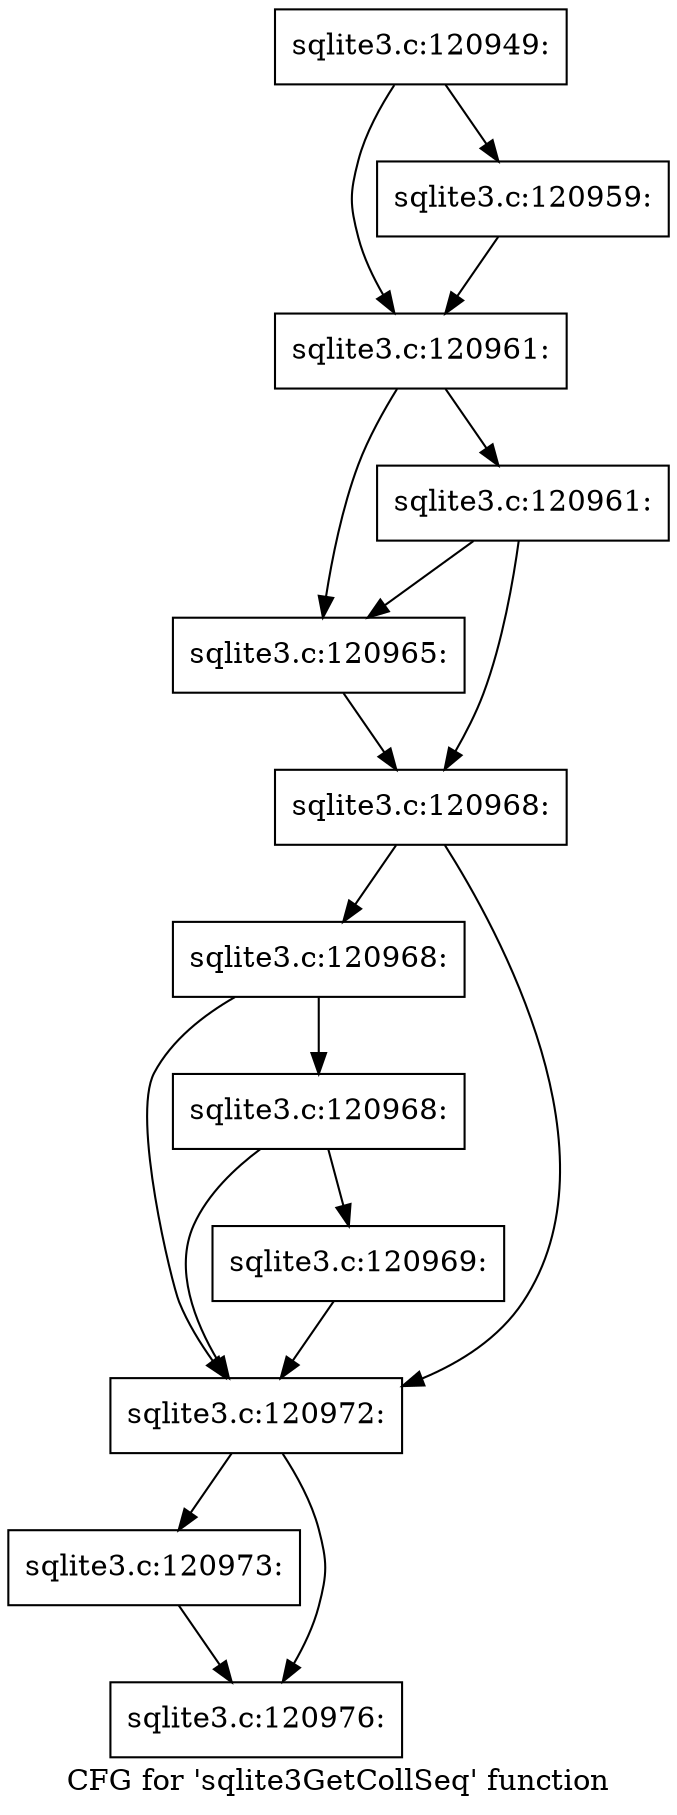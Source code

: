 digraph "CFG for 'sqlite3GetCollSeq' function" {
	label="CFG for 'sqlite3GetCollSeq' function";

	Node0x55c0f794f1e0 [shape=record,label="{sqlite3.c:120949:}"];
	Node0x55c0f794f1e0 -> Node0x55c0f7962860;
	Node0x55c0f794f1e0 -> Node0x55c0f7962810;
	Node0x55c0f7962810 [shape=record,label="{sqlite3.c:120959:}"];
	Node0x55c0f7962810 -> Node0x55c0f7962860;
	Node0x55c0f7962860 [shape=record,label="{sqlite3.c:120961:}"];
	Node0x55c0f7962860 -> Node0x55c0f7963170;
	Node0x55c0f7962860 -> Node0x55c0f79630d0;
	Node0x55c0f7963170 [shape=record,label="{sqlite3.c:120961:}"];
	Node0x55c0f7963170 -> Node0x55c0f7963120;
	Node0x55c0f7963170 -> Node0x55c0f79630d0;
	Node0x55c0f79630d0 [shape=record,label="{sqlite3.c:120965:}"];
	Node0x55c0f79630d0 -> Node0x55c0f7963120;
	Node0x55c0f7963120 [shape=record,label="{sqlite3.c:120968:}"];
	Node0x55c0f7963120 -> Node0x55c0f8818fd0;
	Node0x55c0f7963120 -> Node0x55c0f7963e40;
	Node0x55c0f8818fd0 [shape=record,label="{sqlite3.c:120968:}"];
	Node0x55c0f8818fd0 -> Node0x55c0f7963e40;
	Node0x55c0f8818fd0 -> Node0x55c0f8818f50;
	Node0x55c0f8818f50 [shape=record,label="{sqlite3.c:120968:}"];
	Node0x55c0f8818f50 -> Node0x55c0f61911b0;
	Node0x55c0f8818f50 -> Node0x55c0f7963e40;
	Node0x55c0f61911b0 [shape=record,label="{sqlite3.c:120969:}"];
	Node0x55c0f61911b0 -> Node0x55c0f7963e40;
	Node0x55c0f7963e40 [shape=record,label="{sqlite3.c:120972:}"];
	Node0x55c0f7963e40 -> Node0x55c0f6191200;
	Node0x55c0f7963e40 -> Node0x55c0f8819a90;
	Node0x55c0f6191200 [shape=record,label="{sqlite3.c:120973:}"];
	Node0x55c0f6191200 -> Node0x55c0f8819a90;
	Node0x55c0f8819a90 [shape=record,label="{sqlite3.c:120976:}"];
}
